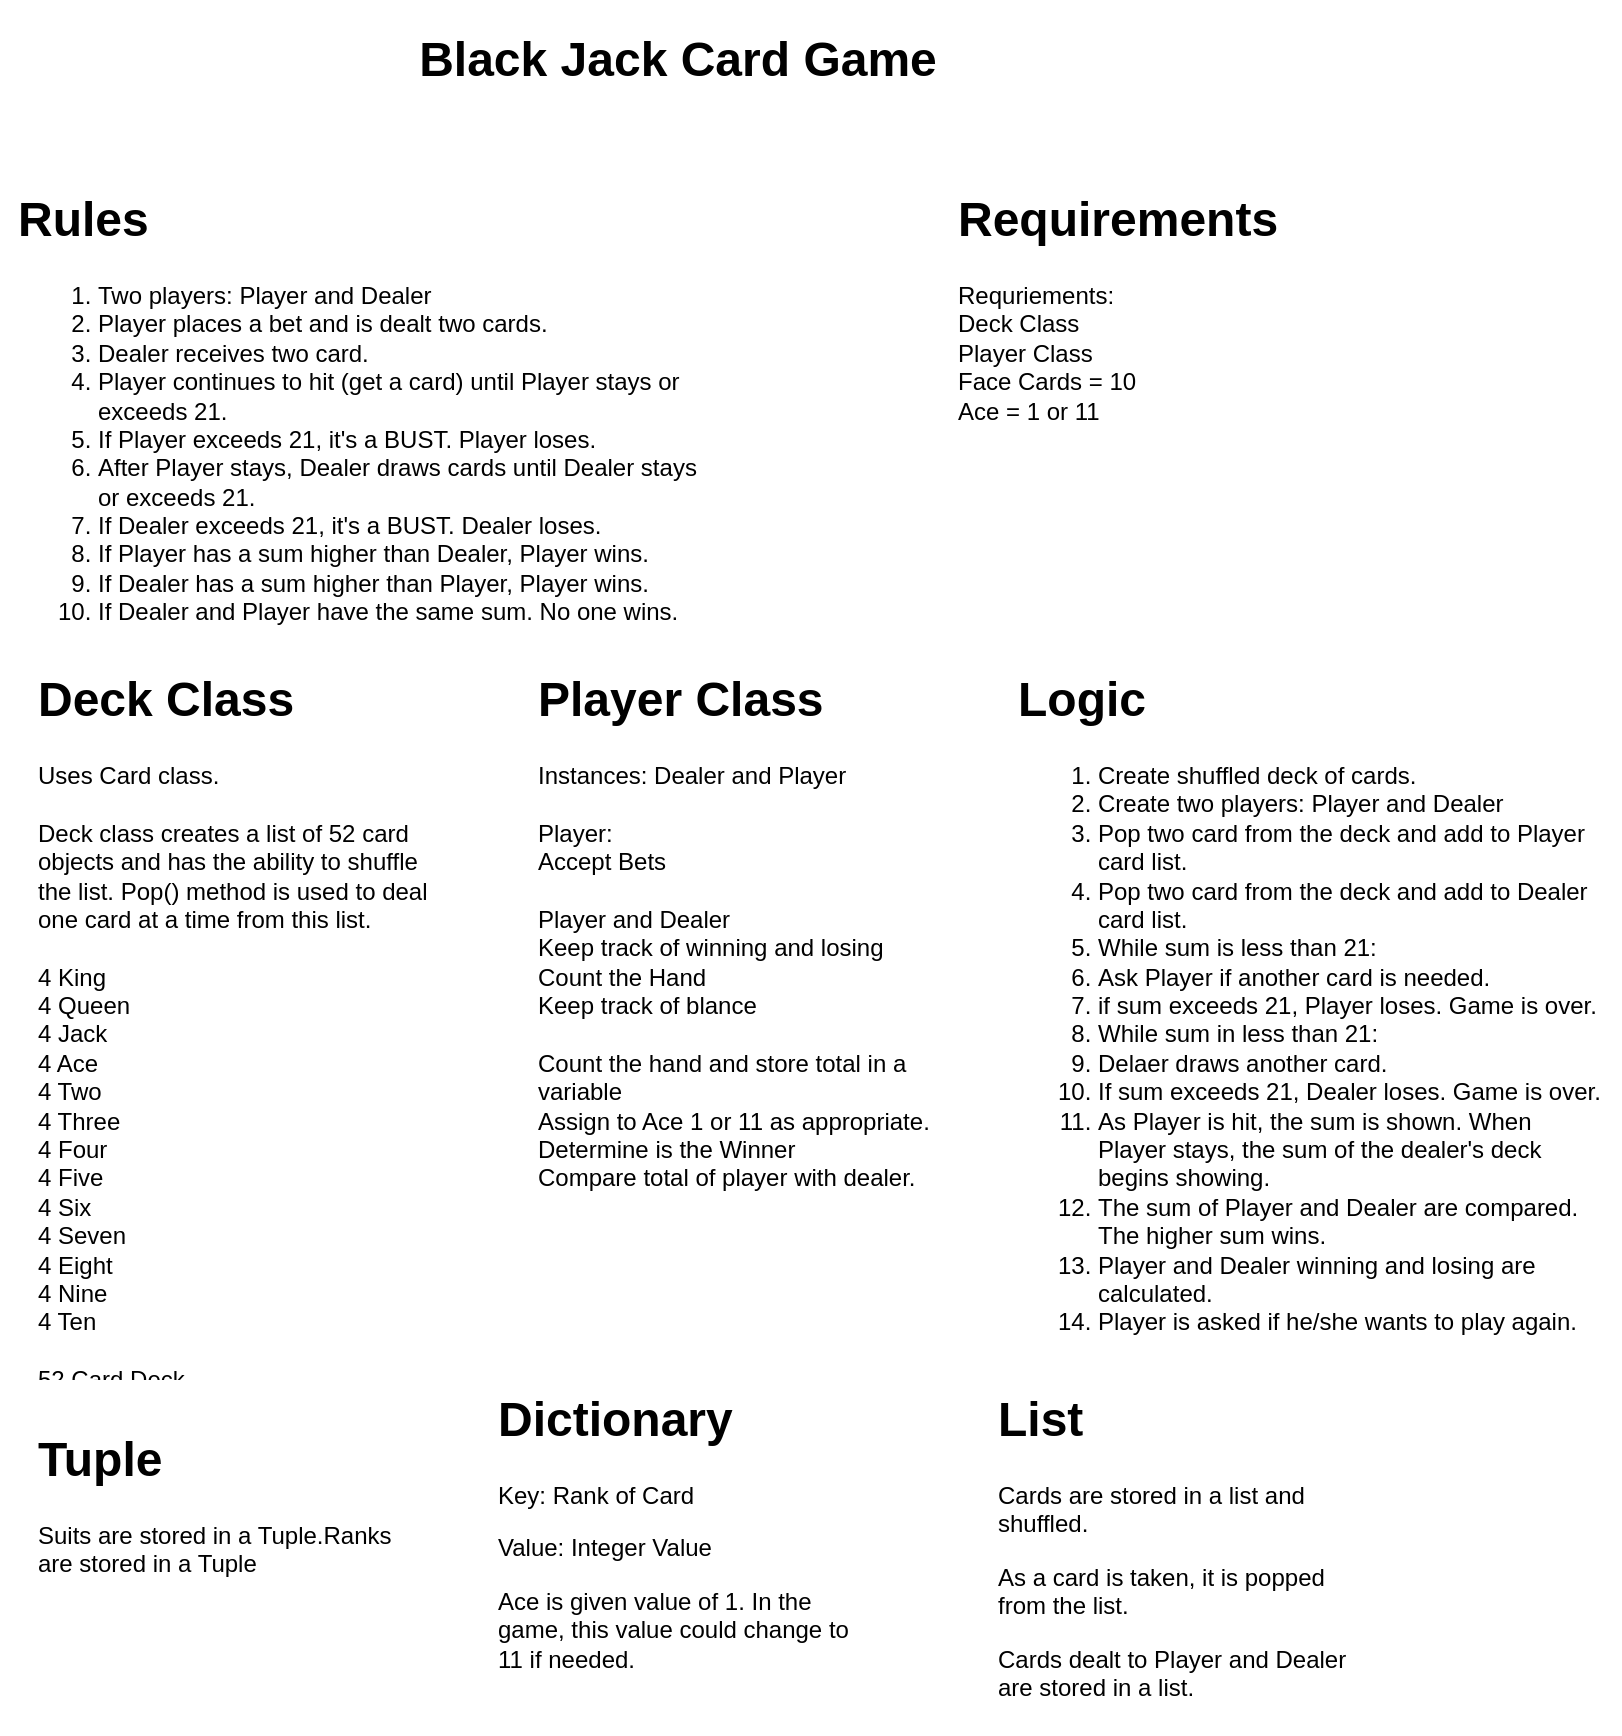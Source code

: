 <mxfile version="14.5.1" type="device"><diagram id="uTZnspjzE1Z793wXEq7w" name="Page-1"><mxGraphModel dx="1008" dy="1582" grid="1" gridSize="10" guides="1" tooltips="1" connect="1" arrows="1" fold="1" page="1" pageScale="1" pageWidth="850" pageHeight="1100" math="0" shadow="0"><root><mxCell id="0"/><mxCell id="1" parent="0"/><mxCell id="B3Wvu9YF4zdac32uurK_-9" value="&lt;h1&gt;Requirements&lt;/h1&gt;&lt;p&gt;&lt;span style=&quot;text-align: center&quot;&gt;Requriements:&lt;/span&gt;&lt;br style=&quot;text-align: center&quot;&gt;&lt;span style=&quot;text-align: center&quot;&gt;Deck Class&lt;/span&gt;&lt;br style=&quot;text-align: center&quot;&gt;&lt;span style=&quot;text-align: center&quot;&gt;Player Class&lt;/span&gt;&lt;br style=&quot;text-align: center&quot;&gt;&lt;span style=&quot;text-align: center&quot;&gt;Face Cards = 10&lt;/span&gt;&lt;br style=&quot;text-align: center&quot;&gt;&lt;span style=&quot;text-align: center&quot;&gt;Ace = 1 or 11&lt;/span&gt;&lt;br&gt;&lt;/p&gt;" style="text;html=1;strokeColor=none;fillColor=none;spacing=5;spacingTop=-20;whiteSpace=wrap;overflow=hidden;rounded=0;shadow=1;" parent="1" vertex="1"><mxGeometry x="490" width="205" height="140" as="geometry"/></mxCell><mxCell id="B3Wvu9YF4zdac32uurK_-11" value="&lt;h1&gt;Deck Class&lt;/h1&gt;&lt;div&gt;Uses Card class.&lt;/div&gt;&lt;div&gt;&lt;br&gt;&lt;/div&gt;&lt;div&gt;Deck class creates a list of 52 card objects and has the ability to shuffle the list. Pop() method is used to deal one card at a time from this list.&amp;nbsp;&lt;/div&gt;&lt;div&gt;&lt;br&gt;&lt;/div&gt;&lt;div&gt;4 King&lt;/div&gt;&lt;div&gt;4 Queen&lt;/div&gt;&lt;div&gt;4 Jack&lt;/div&gt;&lt;div&gt;4 Ace&lt;/div&gt;&lt;div&gt;4 Two&amp;nbsp;&lt;/div&gt;&lt;div&gt;4 Three&lt;/div&gt;&lt;div&gt;4 Four&lt;/div&gt;&lt;div&gt;4 Five&lt;/div&gt;&lt;div&gt;4 Six&lt;/div&gt;&lt;div&gt;4 Seven&lt;/div&gt;&lt;div&gt;4 Eight&amp;nbsp;&lt;/div&gt;&lt;div&gt;4 Nine&lt;/div&gt;&lt;div&gt;4 Ten&lt;/div&gt;&lt;div&gt;&lt;br&gt;&lt;/div&gt;&lt;div&gt;52 Card Deck&lt;/div&gt;" style="text;html=1;strokeColor=none;fillColor=none;spacing=5;spacingTop=-20;whiteSpace=wrap;overflow=hidden;rounded=0;shadow=1;" parent="1" vertex="1"><mxGeometry x="30" y="240" width="210" height="360" as="geometry"/></mxCell><mxCell id="B3Wvu9YF4zdac32uurK_-14" value="&lt;h1&gt;Dictionary&lt;/h1&gt;&lt;p&gt;Key: Rank of Card&lt;/p&gt;&lt;p&gt;Value: Integer Value&lt;/p&gt;&lt;p&gt;Ace is given value of 1. In the game, this value could change to 11 if needed.&lt;/p&gt;" style="text;html=1;strokeColor=none;fillColor=none;spacing=5;spacingTop=-20;whiteSpace=wrap;overflow=hidden;rounded=0;shadow=1;" parent="1" vertex="1"><mxGeometry x="260" y="600" width="190" height="150" as="geometry"/></mxCell><mxCell id="B3Wvu9YF4zdac32uurK_-15" value="&lt;h1&gt;List&lt;/h1&gt;&lt;p&gt;Cards are stored in a list and shuffled.&amp;nbsp;&lt;/p&gt;&lt;p&gt;As a card is taken, it is popped from the list.&lt;/p&gt;&lt;p&gt;Cards dealt to Player and Dealer are stored in a list.&lt;/p&gt;" style="text;html=1;strokeColor=none;fillColor=none;spacing=5;spacingTop=-20;whiteSpace=wrap;overflow=hidden;rounded=0;shadow=1;" parent="1" vertex="1"><mxGeometry x="510" y="600" width="190" height="170" as="geometry"/></mxCell><mxCell id="B3Wvu9YF4zdac32uurK_-16" value="&lt;h1&gt;Player Class&lt;/h1&gt;&lt;div&gt;Instances: Dealer and Player&lt;/div&gt;&lt;div&gt;&lt;br&gt;&lt;/div&gt;&lt;div&gt;Player:&lt;/div&gt;&lt;div&gt;Accept Bets&lt;/div&gt;&lt;div&gt;&lt;br&gt;&lt;/div&gt;&lt;div&gt;Player and Dealer&lt;/div&gt;&lt;div&gt;&lt;span&gt;Keep track of winning and losing&lt;/span&gt;&lt;/div&gt;&lt;div&gt;Count the Hand&lt;/div&gt;&lt;div&gt;Keep track of blance&lt;/div&gt;&lt;div&gt;&lt;span&gt;&lt;br&gt;&lt;/span&gt;&lt;/div&gt;&lt;div&gt;&lt;span&gt;Count the hand and store total in a variable&lt;/span&gt;&lt;/div&gt;&lt;div&gt;&lt;span&gt;Assign to Ace 1 or 11 as appropriate.&lt;/span&gt;&lt;/div&gt;&lt;div&gt;&lt;span&gt;&lt;div&gt;&lt;span&gt;Determine is the Winner&lt;/span&gt;&lt;/div&gt;&lt;div&gt;&lt;span&gt;Compare total of player with dealer.&lt;/span&gt;&lt;/div&gt;&lt;div&gt;&lt;br&gt;&lt;/div&gt;&lt;/span&gt;&lt;/div&gt;" style="text;html=1;strokeColor=none;fillColor=none;spacing=5;spacingTop=-20;whiteSpace=wrap;overflow=hidden;rounded=0;shadow=1;" parent="1" vertex="1"><mxGeometry x="280" y="240" width="215" height="270" as="geometry"/></mxCell><mxCell id="B3Wvu9YF4zdac32uurK_-17" value="&lt;h1&gt;Logic&lt;/h1&gt;&lt;p&gt;&lt;/p&gt;&lt;ol&gt;&lt;li&gt;&lt;span&gt;Create shuffled deck of cards.&amp;nbsp;&lt;/span&gt;&lt;br&gt;&lt;/li&gt;&lt;li&gt;Create two players: Player and Dealer&lt;/li&gt;&lt;li&gt;Pop two card from the deck and add to Player card list.&amp;nbsp;&lt;/li&gt;&lt;li&gt;Pop two card from the deck and add to Dealer card list.&amp;nbsp;&lt;/li&gt;&lt;li&gt;While sum is less than 21:&lt;/li&gt;&lt;li&gt;Ask Player if another card is needed.&lt;/li&gt;&lt;li&gt;if sum exceeds 21, Player loses. Game is over.&lt;/li&gt;&lt;li&gt;While sum in less than 21:&lt;/li&gt;&lt;li&gt;Delaer draws another card.&lt;/li&gt;&lt;li&gt;If sum exceeds 21, Dealer loses. Game is over.&lt;/li&gt;&lt;li&gt;As Player is hit, the sum is shown. When Player stays, the sum of the dealer's deck begins showing.&lt;/li&gt;&lt;li&gt;The sum of Player and Dealer are compared. The higher sum wins.&lt;/li&gt;&lt;li&gt;Player and Dealer winning and losing are calculated.&lt;/li&gt;&lt;li&gt;Player is asked if he/she wants to play again.&lt;/li&gt;&lt;/ol&gt;&lt;p&gt;&lt;/p&gt;" style="text;html=1;strokeColor=none;fillColor=none;spacing=5;spacingTop=-20;whiteSpace=wrap;overflow=hidden;rounded=0;shadow=1;" parent="1" vertex="1"><mxGeometry x="520" y="240" width="300" height="345" as="geometry"/></mxCell><mxCell id="BlgefmBP4xuZEFg1pX5B-1" value="&lt;h1&gt;Tuple&lt;/h1&gt;&lt;p&gt;Suits are stored in a Tuple.&lt;span&gt;Ranks are stored in a Tuple&lt;/span&gt;&lt;/p&gt;" style="text;html=1;strokeColor=none;fillColor=none;spacing=5;spacingTop=-20;whiteSpace=wrap;overflow=hidden;rounded=0;shadow=1;" parent="1" vertex="1"><mxGeometry x="30" y="620" width="190" height="150" as="geometry"/></mxCell><mxCell id="V30VMWT3Pc-F4TEjl7Jd-1" value="&lt;h1&gt;Rules&lt;/h1&gt;&lt;div&gt;&lt;div&gt;&lt;ol&gt;&lt;li&gt;Two players: Player and Dealer&lt;/li&gt;&lt;li&gt;Player places a bet and is dealt two cards.&lt;/li&gt;&lt;li&gt;Dealer receives two card.&lt;/li&gt;&lt;li&gt;Player continues to hit (get a card) until Player stays or exceeds 21.&lt;/li&gt;&lt;li&gt;If Player exceeds 21, it's a BUST. Player loses.&lt;/li&gt;&lt;li&gt;After Player stays, Dealer draws cards until Dealer stays or exceeds 21.&lt;/li&gt;&lt;li&gt;If Dealer exceeds 21, it's a BUST. Dealer loses.&lt;/li&gt;&lt;li&gt;If Player has a sum higher than Dealer, Player wins.&lt;/li&gt;&lt;li&gt;If Dealer has a sum higher than Player, Player wins.&lt;/li&gt;&lt;li&gt;If Dealer and Player have the same sum. No one wins.&lt;/li&gt;&lt;/ol&gt;&lt;/div&gt;&lt;/div&gt;" style="text;html=1;strokeColor=none;fillColor=none;spacing=5;spacingTop=-20;whiteSpace=wrap;overflow=hidden;rounded=0;shadow=1;" parent="1" vertex="1"><mxGeometry x="20" width="350" height="230" as="geometry"/></mxCell><mxCell id="V30VMWT3Pc-F4TEjl7Jd-2" value="&lt;h1&gt;Black Jack Card Game&lt;/h1&gt;" style="text;html=1;strokeColor=none;fillColor=none;spacing=5;spacingTop=-20;whiteSpace=wrap;overflow=hidden;rounded=0;align=center;" parent="1" vertex="1"><mxGeometry x="95" y="-80" width="520" height="40" as="geometry"/></mxCell></root></mxGraphModel></diagram></mxfile>